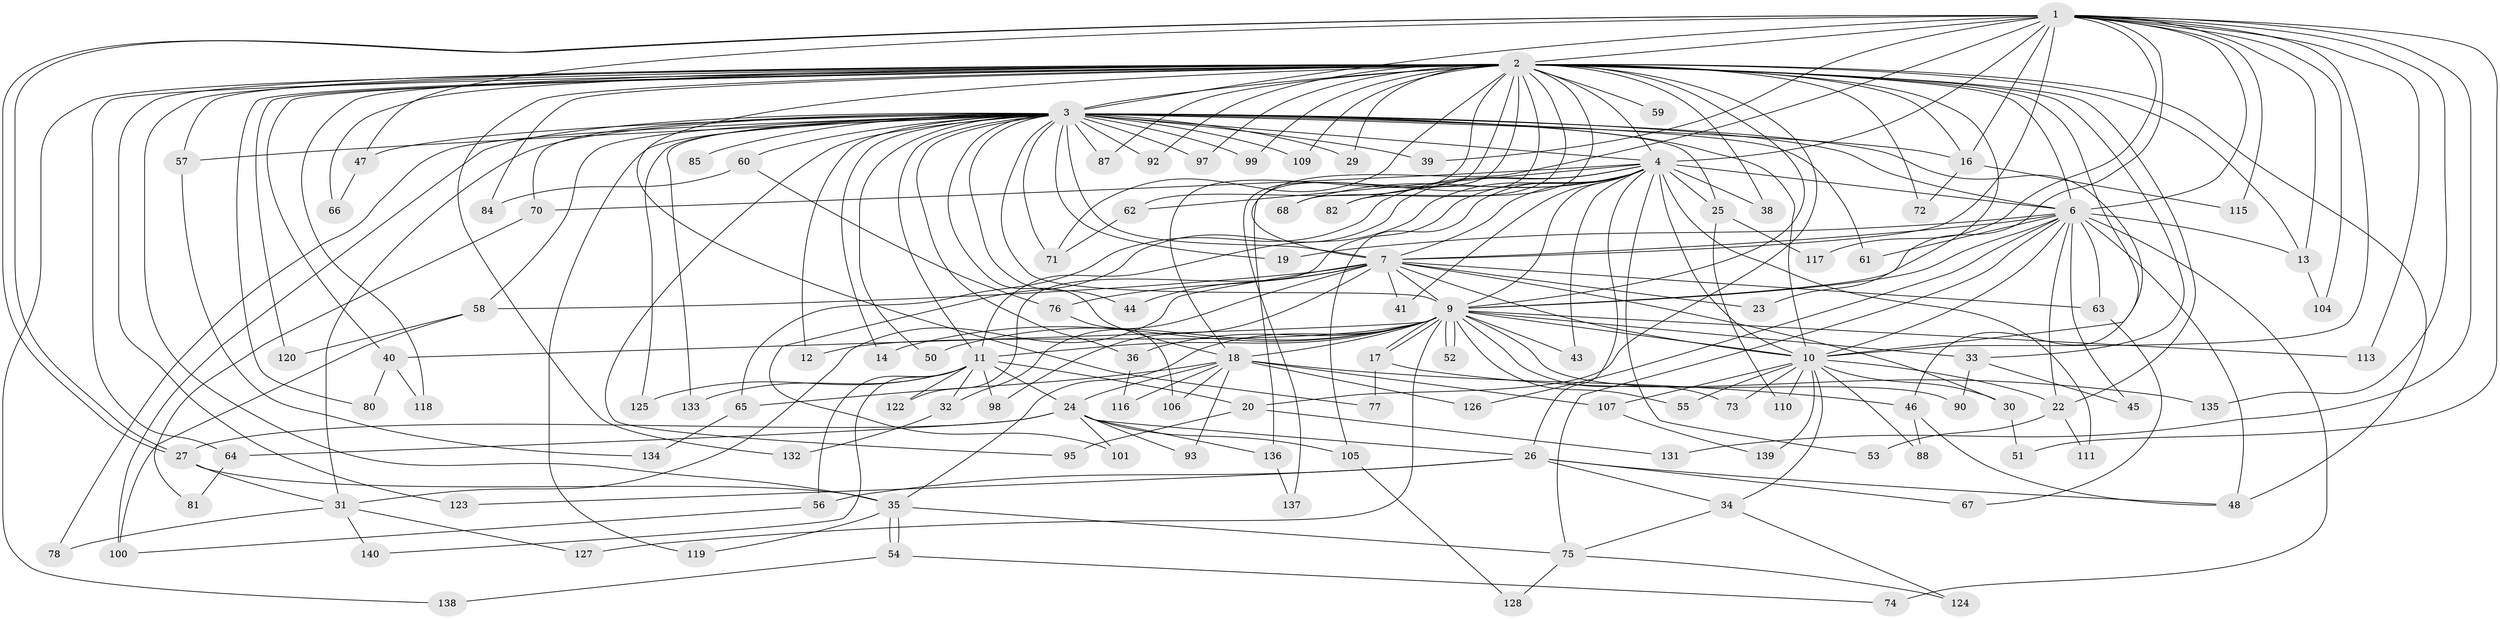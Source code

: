 // Generated by graph-tools (version 1.1) at 2025/51/02/27/25 19:51:46]
// undirected, 116 vertices, 254 edges
graph export_dot {
graph [start="1"]
  node [color=gray90,style=filled];
  1 [super="+86"];
  2 [super="+8"];
  3 [super="+5"];
  4 [super="+114"];
  6 [super="+15"];
  7 [super="+121"];
  9 [super="+28"];
  10 [super="+21"];
  11 [super="+79"];
  12;
  13;
  14;
  16 [super="+94"];
  17;
  18 [super="+49"];
  19;
  20 [super="+42"];
  22 [super="+108"];
  23;
  24 [super="+129"];
  25;
  26 [super="+96"];
  27 [super="+102"];
  29;
  30;
  31 [super="+69"];
  32;
  33;
  34;
  35 [super="+37"];
  36;
  38;
  39;
  40;
  41;
  43;
  44;
  45;
  46;
  47;
  48 [super="+91"];
  50;
  51;
  52;
  53 [super="+130"];
  54;
  55;
  56;
  57;
  58;
  59;
  60;
  61;
  62;
  63;
  64;
  65;
  66;
  67;
  68;
  70;
  71 [super="+89"];
  72;
  73;
  74;
  75 [super="+83"];
  76;
  77;
  78;
  80;
  81;
  82;
  84;
  85;
  87;
  88;
  90;
  92;
  93;
  95;
  97;
  98;
  99;
  100 [super="+103"];
  101;
  104;
  105 [super="+112"];
  106;
  107;
  109;
  110;
  111;
  113;
  115;
  116;
  117;
  118;
  119;
  120;
  122;
  123;
  124;
  125;
  126;
  127;
  128;
  131;
  132;
  133;
  134;
  135;
  136;
  137;
  138;
  139;
  140;
  1 -- 2 [weight=2];
  1 -- 3 [weight=2];
  1 -- 4;
  1 -- 6;
  1 -- 7;
  1 -- 9;
  1 -- 10;
  1 -- 13;
  1 -- 27 [weight=2];
  1 -- 27;
  1 -- 39;
  1 -- 47;
  1 -- 51;
  1 -- 104;
  1 -- 113;
  1 -- 115;
  1 -- 117;
  1 -- 131;
  1 -- 135;
  1 -- 136;
  1 -- 16;
  2 -- 3 [weight=4];
  2 -- 4 [weight=2];
  2 -- 6 [weight=2];
  2 -- 7 [weight=2];
  2 -- 9 [weight=2];
  2 -- 10 [weight=3];
  2 -- 22;
  2 -- 33;
  2 -- 35 [weight=2];
  2 -- 48;
  2 -- 59 [weight=2];
  2 -- 62;
  2 -- 64;
  2 -- 68;
  2 -- 71;
  2 -- 72;
  2 -- 80;
  2 -- 92;
  2 -- 97;
  2 -- 99;
  2 -- 118;
  2 -- 120;
  2 -- 123;
  2 -- 132;
  2 -- 66;
  2 -- 137;
  2 -- 138;
  2 -- 13;
  2 -- 77;
  2 -- 16;
  2 -- 82;
  2 -- 20 [weight=2];
  2 -- 84;
  2 -- 23;
  2 -- 87;
  2 -- 29;
  2 -- 38;
  2 -- 40;
  2 -- 109;
  2 -- 57;
  2 -- 18;
  3 -- 4 [weight=2];
  3 -- 6 [weight=2];
  3 -- 7 [weight=3];
  3 -- 9 [weight=2];
  3 -- 10 [weight=2];
  3 -- 16;
  3 -- 19;
  3 -- 29;
  3 -- 44;
  3 -- 97;
  3 -- 100;
  3 -- 109;
  3 -- 119;
  3 -- 133;
  3 -- 11;
  3 -- 12;
  3 -- 14;
  3 -- 18;
  3 -- 25;
  3 -- 31;
  3 -- 36;
  3 -- 39;
  3 -- 46;
  3 -- 47;
  3 -- 50;
  3 -- 57;
  3 -- 58;
  3 -- 60;
  3 -- 61;
  3 -- 70;
  3 -- 78;
  3 -- 85;
  3 -- 87;
  3 -- 92;
  3 -- 95;
  3 -- 99;
  3 -- 125;
  3 -- 71;
  4 -- 6;
  4 -- 7;
  4 -- 9;
  4 -- 10 [weight=2];
  4 -- 25;
  4 -- 26;
  4 -- 38;
  4 -- 41;
  4 -- 43;
  4 -- 53 [weight=2];
  4 -- 62;
  4 -- 65;
  4 -- 68;
  4 -- 70;
  4 -- 82;
  4 -- 101;
  4 -- 105 [weight=2];
  4 -- 111;
  4 -- 122;
  4 -- 11;
  6 -- 7;
  6 -- 9;
  6 -- 10;
  6 -- 19;
  6 -- 45;
  6 -- 61;
  6 -- 63;
  6 -- 74;
  6 -- 75;
  6 -- 22;
  6 -- 126;
  6 -- 13;
  6 -- 48;
  7 -- 9;
  7 -- 10;
  7 -- 23;
  7 -- 30;
  7 -- 31;
  7 -- 32;
  7 -- 41;
  7 -- 44;
  7 -- 58;
  7 -- 63;
  7 -- 76;
  7 -- 98;
  9 -- 10 [weight=2];
  9 -- 11;
  9 -- 12;
  9 -- 14;
  9 -- 17;
  9 -- 17;
  9 -- 18;
  9 -- 33;
  9 -- 35;
  9 -- 36;
  9 -- 40;
  9 -- 43;
  9 -- 50;
  9 -- 52;
  9 -- 52;
  9 -- 55;
  9 -- 73;
  9 -- 90;
  9 -- 113;
  9 -- 127;
  10 -- 22;
  10 -- 30;
  10 -- 34;
  10 -- 55;
  10 -- 73;
  10 -- 88;
  10 -- 107;
  10 -- 110;
  10 -- 139;
  11 -- 20;
  11 -- 24;
  11 -- 32;
  11 -- 56;
  11 -- 98;
  11 -- 122;
  11 -- 125;
  11 -- 133;
  11 -- 140;
  13 -- 104;
  16 -- 72;
  16 -- 115;
  17 -- 77;
  17 -- 135;
  18 -- 24;
  18 -- 46;
  18 -- 93;
  18 -- 106;
  18 -- 116;
  18 -- 126;
  18 -- 107;
  18 -- 65;
  20 -- 95;
  20 -- 131;
  22 -- 53;
  22 -- 111;
  24 -- 26;
  24 -- 64;
  24 -- 93;
  24 -- 101;
  24 -- 105;
  24 -- 136;
  24 -- 27;
  25 -- 110;
  25 -- 117;
  26 -- 34;
  26 -- 56;
  26 -- 67;
  26 -- 123;
  26 -- 48;
  27 -- 31;
  27 -- 35;
  30 -- 51;
  31 -- 140;
  31 -- 127;
  31 -- 78;
  32 -- 132;
  33 -- 45;
  33 -- 90;
  34 -- 124;
  34 -- 75;
  35 -- 54;
  35 -- 54;
  35 -- 75;
  35 -- 119;
  36 -- 116;
  40 -- 80;
  40 -- 118;
  46 -- 48;
  46 -- 88;
  47 -- 66;
  54 -- 74;
  54 -- 138;
  56 -- 100;
  57 -- 134;
  58 -- 100;
  58 -- 120;
  60 -- 76;
  60 -- 84;
  62 -- 71;
  63 -- 67;
  64 -- 81;
  65 -- 134;
  70 -- 81;
  75 -- 128;
  75 -- 124;
  76 -- 106;
  105 -- 128;
  107 -- 139;
  136 -- 137;
}
